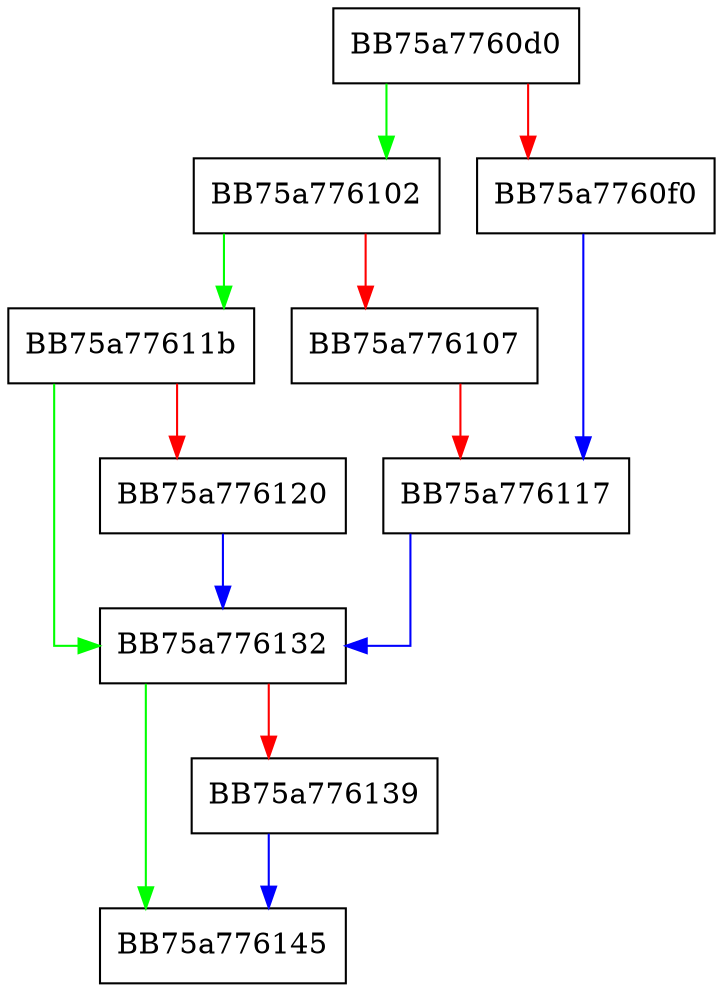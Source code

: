 digraph getSystemCP {
  node [shape="box"];
  graph [splines=ortho];
  BB75a7760d0 -> BB75a776102 [color="green"];
  BB75a7760d0 -> BB75a7760f0 [color="red"];
  BB75a7760f0 -> BB75a776117 [color="blue"];
  BB75a776102 -> BB75a77611b [color="green"];
  BB75a776102 -> BB75a776107 [color="red"];
  BB75a776107 -> BB75a776117 [color="red"];
  BB75a776117 -> BB75a776132 [color="blue"];
  BB75a77611b -> BB75a776132 [color="green"];
  BB75a77611b -> BB75a776120 [color="red"];
  BB75a776120 -> BB75a776132 [color="blue"];
  BB75a776132 -> BB75a776145 [color="green"];
  BB75a776132 -> BB75a776139 [color="red"];
  BB75a776139 -> BB75a776145 [color="blue"];
}